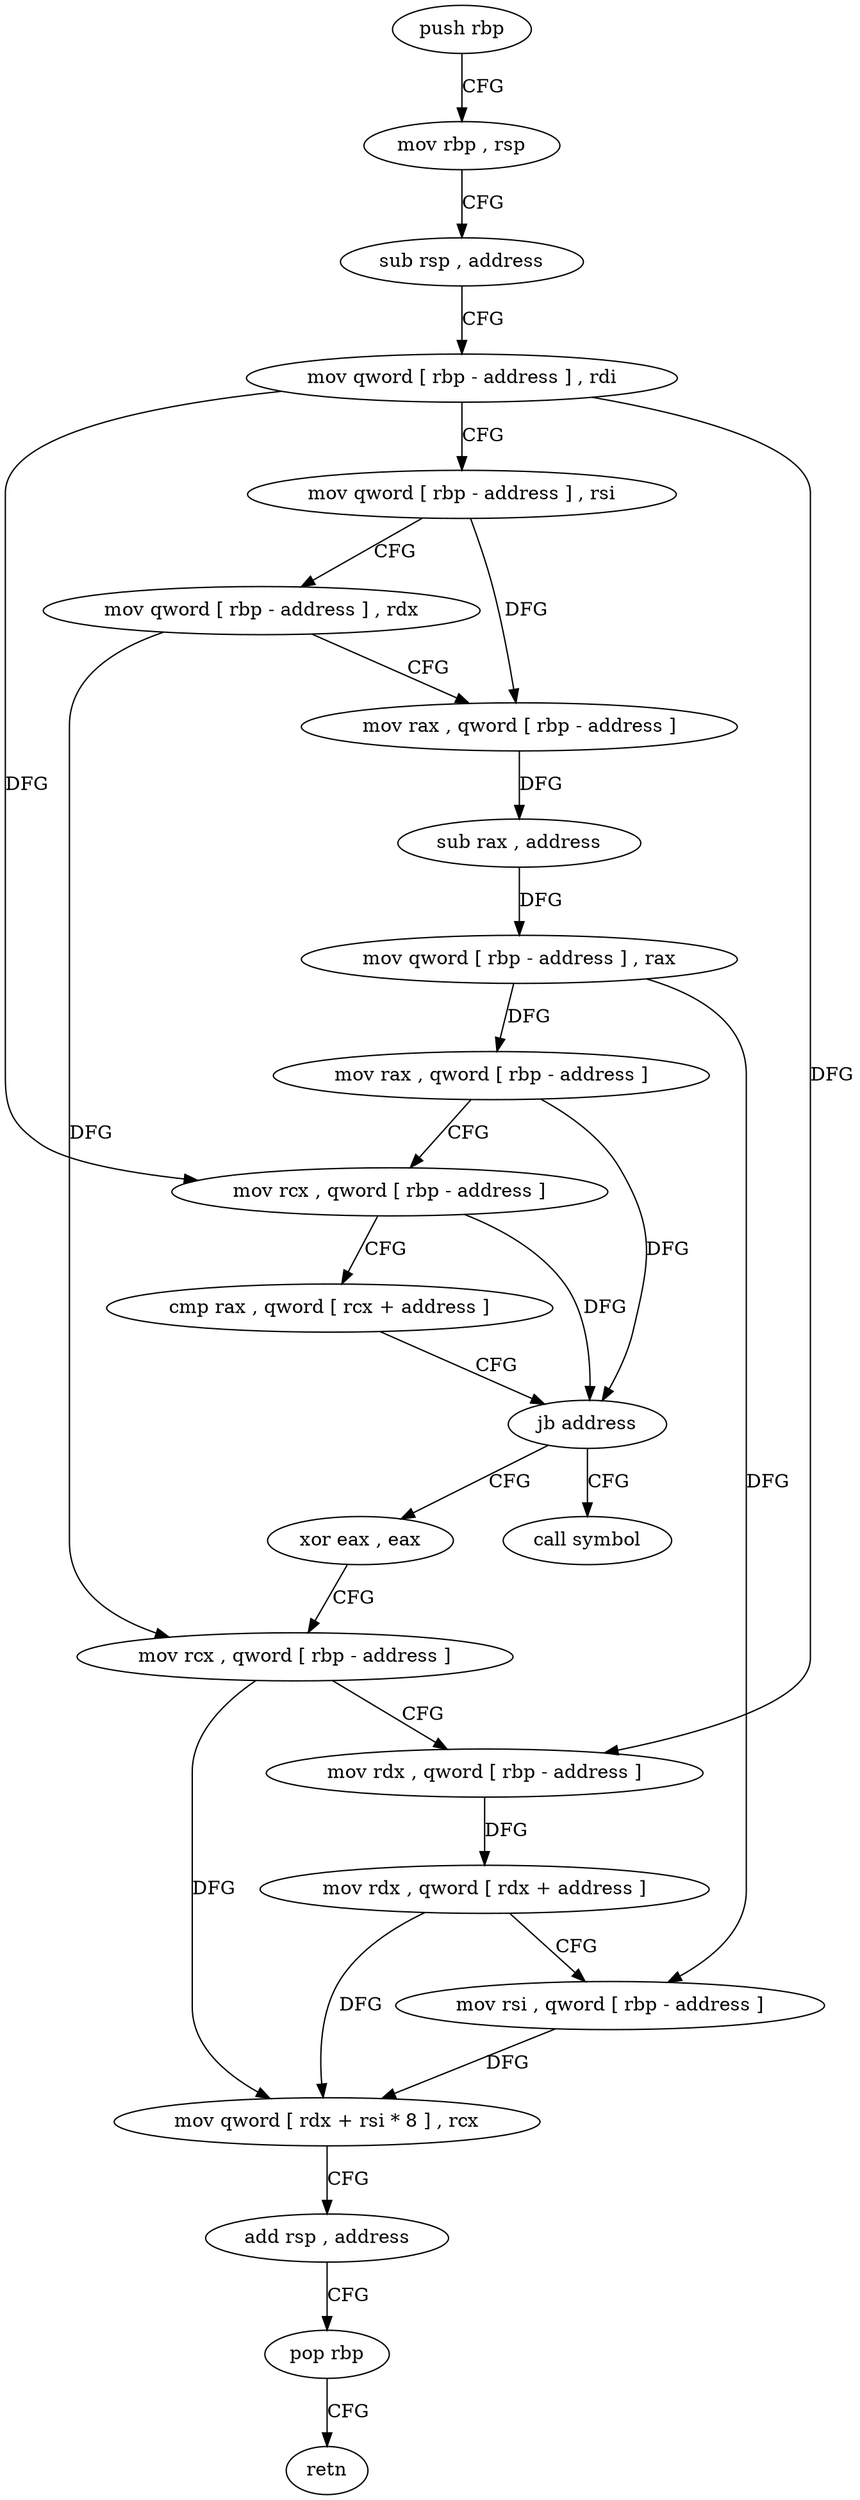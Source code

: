 digraph "func" {
"195040" [label = "push rbp" ]
"195041" [label = "mov rbp , rsp" ]
"195044" [label = "sub rsp , address" ]
"195048" [label = "mov qword [ rbp - address ] , rdi" ]
"195052" [label = "mov qword [ rbp - address ] , rsi" ]
"195056" [label = "mov qword [ rbp - address ] , rdx" ]
"195060" [label = "mov rax , qword [ rbp - address ]" ]
"195064" [label = "sub rax , address" ]
"195070" [label = "mov qword [ rbp - address ] , rax" ]
"195074" [label = "mov rax , qword [ rbp - address ]" ]
"195078" [label = "mov rcx , qword [ rbp - address ]" ]
"195082" [label = "cmp rax , qword [ rcx + address ]" ]
"195086" [label = "jb address" ]
"195097" [label = "xor eax , eax" ]
"195092" [label = "call symbol" ]
"195099" [label = "mov rcx , qword [ rbp - address ]" ]
"195103" [label = "mov rdx , qword [ rbp - address ]" ]
"195107" [label = "mov rdx , qword [ rdx + address ]" ]
"195111" [label = "mov rsi , qword [ rbp - address ]" ]
"195115" [label = "mov qword [ rdx + rsi * 8 ] , rcx" ]
"195119" [label = "add rsp , address" ]
"195123" [label = "pop rbp" ]
"195124" [label = "retn" ]
"195040" -> "195041" [ label = "CFG" ]
"195041" -> "195044" [ label = "CFG" ]
"195044" -> "195048" [ label = "CFG" ]
"195048" -> "195052" [ label = "CFG" ]
"195048" -> "195078" [ label = "DFG" ]
"195048" -> "195103" [ label = "DFG" ]
"195052" -> "195056" [ label = "CFG" ]
"195052" -> "195060" [ label = "DFG" ]
"195056" -> "195060" [ label = "CFG" ]
"195056" -> "195099" [ label = "DFG" ]
"195060" -> "195064" [ label = "DFG" ]
"195064" -> "195070" [ label = "DFG" ]
"195070" -> "195074" [ label = "DFG" ]
"195070" -> "195111" [ label = "DFG" ]
"195074" -> "195078" [ label = "CFG" ]
"195074" -> "195086" [ label = "DFG" ]
"195078" -> "195082" [ label = "CFG" ]
"195078" -> "195086" [ label = "DFG" ]
"195082" -> "195086" [ label = "CFG" ]
"195086" -> "195097" [ label = "CFG" ]
"195086" -> "195092" [ label = "CFG" ]
"195097" -> "195099" [ label = "CFG" ]
"195099" -> "195103" [ label = "CFG" ]
"195099" -> "195115" [ label = "DFG" ]
"195103" -> "195107" [ label = "DFG" ]
"195107" -> "195111" [ label = "CFG" ]
"195107" -> "195115" [ label = "DFG" ]
"195111" -> "195115" [ label = "DFG" ]
"195115" -> "195119" [ label = "CFG" ]
"195119" -> "195123" [ label = "CFG" ]
"195123" -> "195124" [ label = "CFG" ]
}

